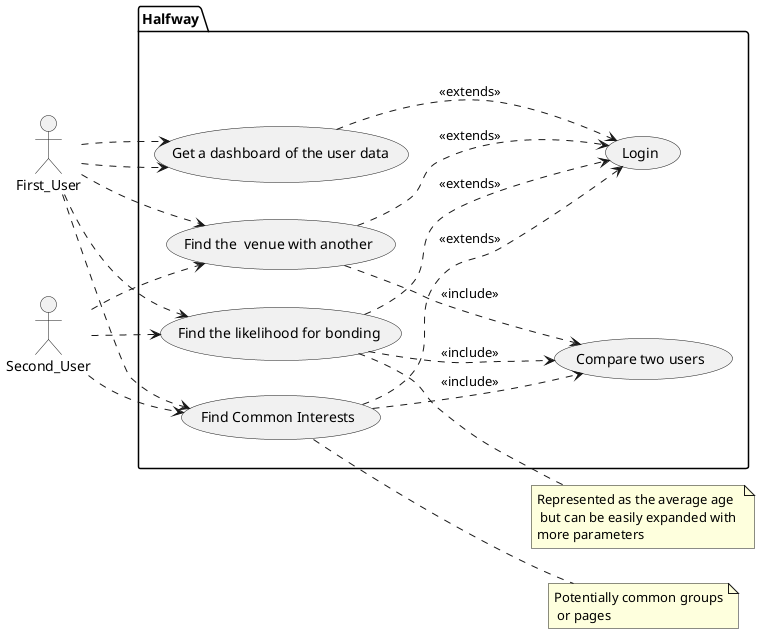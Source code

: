 @startuml
left to right direction
actor First_User as user1
actor Second_User as user2

package Halfway {
  usecase "Find Common Interests" as interUC
  usecase "Find the  venue with another" as venueUC
  usecase "Find the likelihood for bonding" as matchUC
  usecase "Get a dashboard of the user data" as dashUC
  usecase "Compare two users" as compareMTD 
  usecase "Login" as loginMTD 


}
note right of interUC : Potentially common groups\n or pages
note right of matchUC : Represented as the average age \n but can be easily expanded with \nmore parameters 
 
user1 ..> interUC
user1 ..> venueUC
user1 ..> matchUC
user1 ..> dashUC

user2 ..> interUC
user2 ..> venueUC
user2 ..> matchUC
user1 ..> dashUC

(interUC) ..> (compareMTD) : <<include>>
(venueUC) ..> (compareMTD) : <<include>>
(matchUC) ..> (compareMTD) : <<include>>

(interUC) ..> (loginMTD) : <<extends>>
(venueUC) ..> (loginMTD) : <<extends>>
(matchUC) ..> (loginMTD) : <<extends>>
(dashUC) ..> (loginMTD) : <<extends>>



@enduml